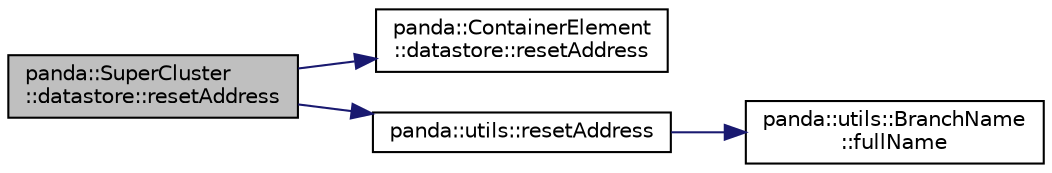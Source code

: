 digraph "panda::SuperCluster::datastore::resetAddress"
{
 // INTERACTIVE_SVG=YES
  edge [fontname="Helvetica",fontsize="10",labelfontname="Helvetica",labelfontsize="10"];
  node [fontname="Helvetica",fontsize="10",shape=record];
  rankdir="LR";
  Node1 [label="panda::SuperCluster\l::datastore::resetAddress",height=0.2,width=0.4,color="black", fillcolor="grey75", style="filled" fontcolor="black"];
  Node1 -> Node2 [color="midnightblue",fontsize="10",style="solid"];
  Node2 [label="panda::ContainerElement\l::datastore::resetAddress",height=0.2,width=0.4,color="black", fillcolor="white", style="filled",URL="$structpanda_1_1ContainerElement_1_1datastore.html#a1f296453b1f2e440d9b4be3388069d43"];
  Node1 -> Node3 [color="midnightblue",fontsize="10",style="solid"];
  Node3 [label="panda::utils::resetAddress",height=0.2,width=0.4,color="black", fillcolor="white", style="filled",URL="$namespacepanda_1_1utils.html#a82a8530e64fbdf917cf9b8659065f98b"];
  Node3 -> Node4 [color="midnightblue",fontsize="10",style="solid"];
  Node4 [label="panda::utils::BranchName\l::fullName",height=0.2,width=0.4,color="black", fillcolor="white", style="filled",URL="$classpanda_1_1utils_1_1BranchName.html#a13958ff4a9d554d2c057c600b4f70412",tooltip="Prepend the branch name with &lt;objName.&gt;. "];
}
